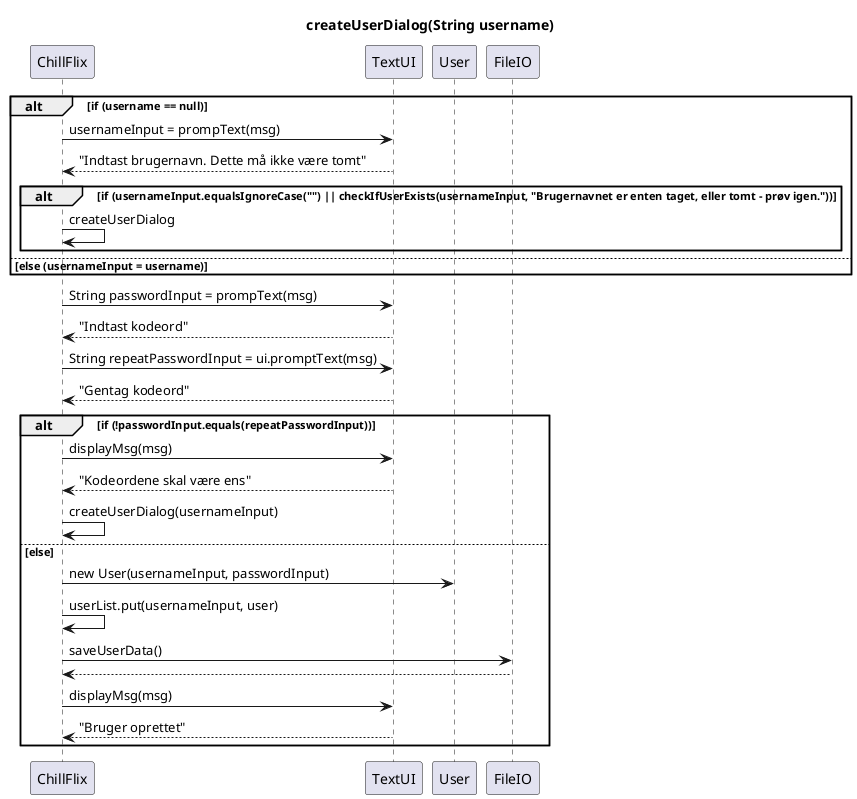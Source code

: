@startuml
'https://plantuml.com/sequence-diagram
title createUserDialog(String username)

participant ChillFlix
participant TextUI as UI
participant User



alt if (username == null)
    ChillFlix -> UI: usernameInput = prompText(msg)
    UI --> ChillFlix: "Indtast brugernavn. Dette må ikke være tomt"

    alt if (usernameInput.equalsIgnoreCase("") || checkIfUserExists(usernameInput, "Brugernavnet er enten taget, eller tomt - prøv igen."))
        ChillFlix -> ChillFlix: createUserDialog
    end
    else else (usernameInput = username)
    end

    ChillFlix -> UI: String passwordInput = prompText(msg)
    UI --> ChillFlix: "Indtast kodeord"
    ChillFlix -> UI: String repeatPasswordInput = ui.promptText(msg)
    UI --> ChillFlix: "Gentag kodeord"
    alt if (!passwordInput.equals(repeatPasswordInput))
        ChillFlix -> UI: displayMsg(msg)
        UI --> ChillFlix: "Kodeordene skal være ens"
        ChillFlix -> ChillFlix: createUserDialog(usernameInput)
    else else
    ChillFlix -> User: new User(usernameInput, passwordInput)
    ChillFlix -> ChillFlix: userList.put(usernameInput, user)
    ChillFlix -> FileIO: saveUserData()
    FileIO --> ChillFlix
    ChillFlix -> UI: displayMsg(msg)
    UI --> ChillFlix: "Bruger oprettet"
    end
@enduml